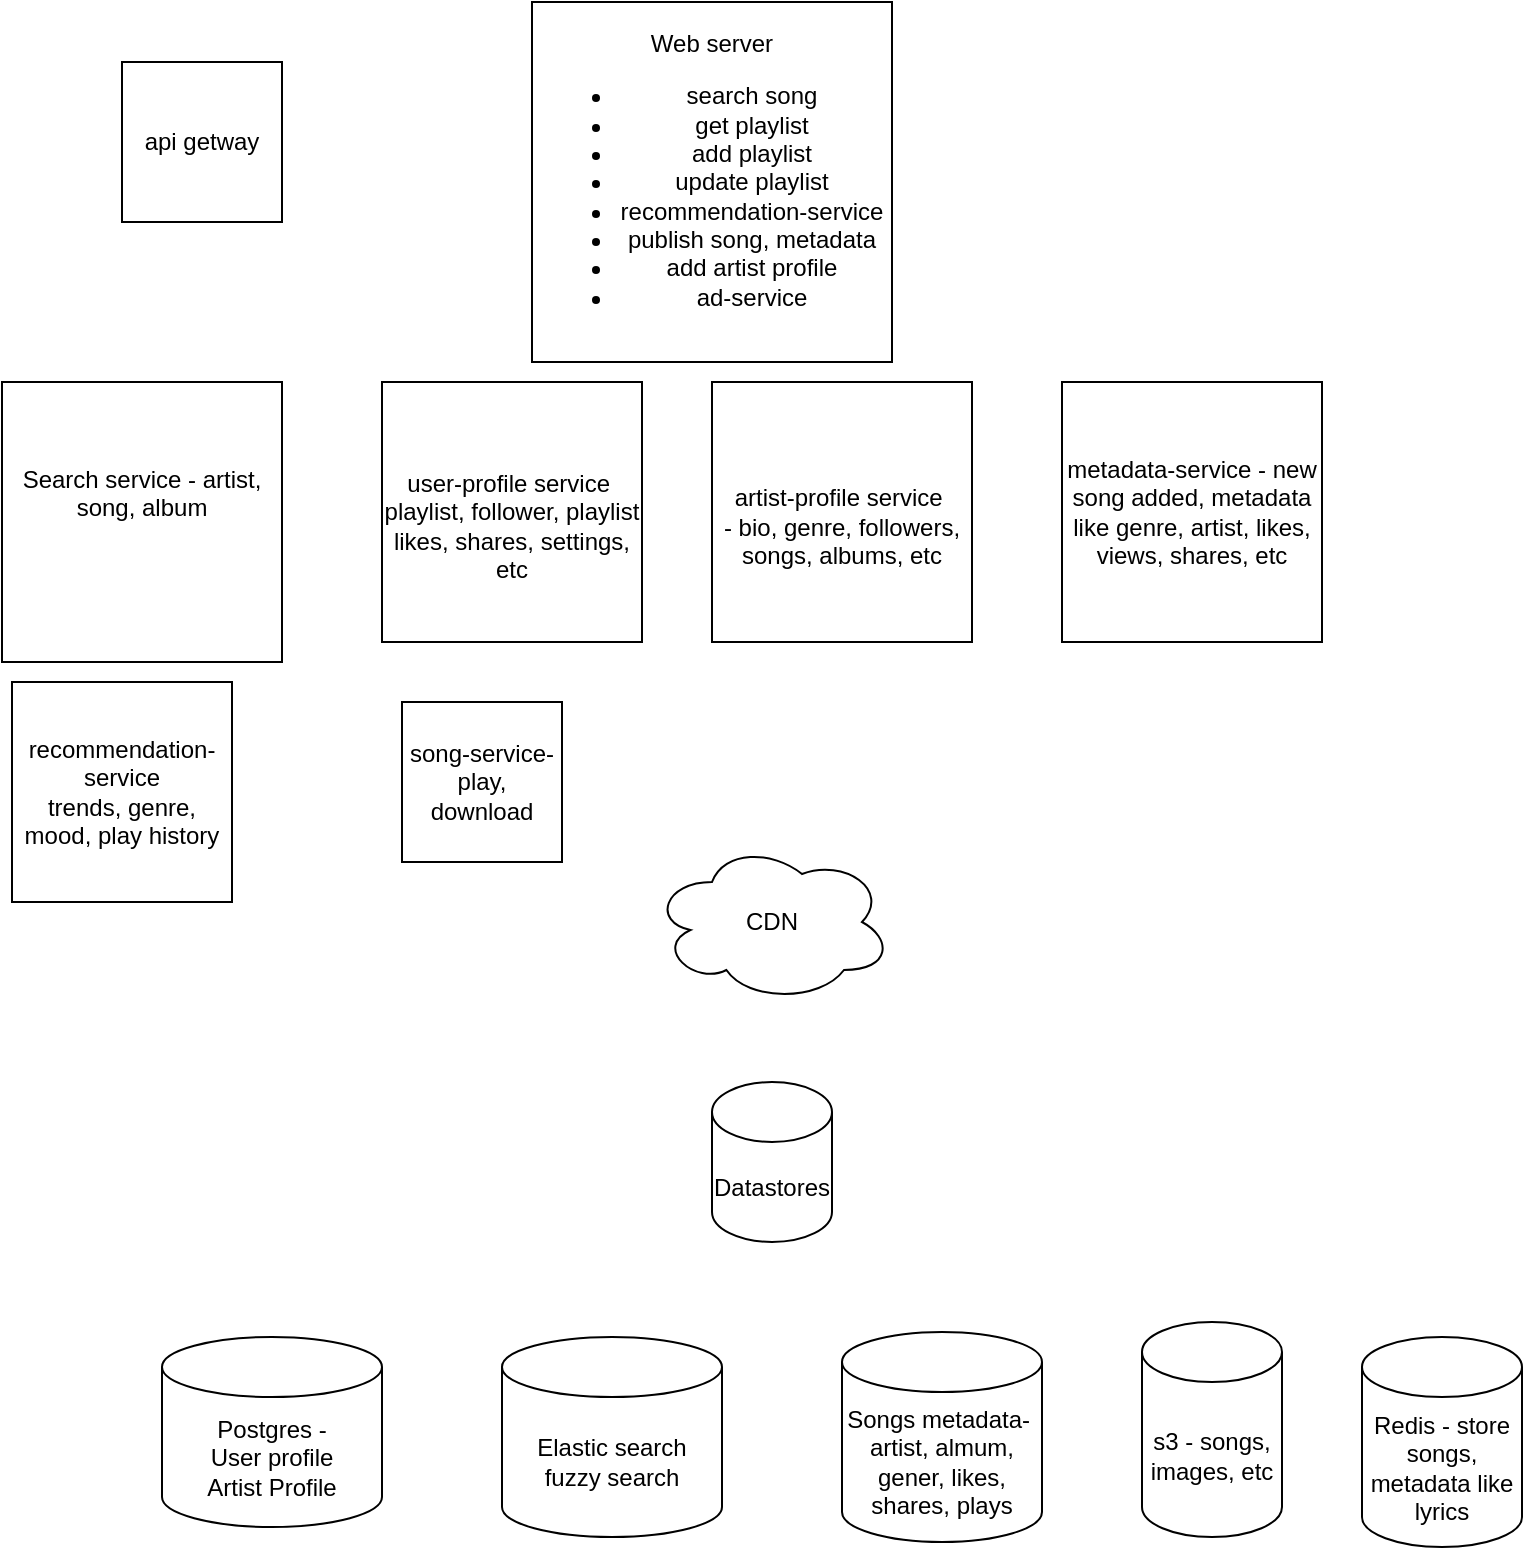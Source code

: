 <mxfile version="26.1.0">
  <diagram name="Page-1" id="pkecLZ1i8lnQ0uITvdjG">
    <mxGraphModel dx="786" dy="463" grid="1" gridSize="10" guides="1" tooltips="1" connect="1" arrows="1" fold="1" page="1" pageScale="1" pageWidth="850" pageHeight="1100" math="0" shadow="0">
      <root>
        <mxCell id="0" />
        <mxCell id="1" parent="0" />
        <mxCell id="yBr3cMkpgPPEkv_e5l39-1" value="api getway" style="whiteSpace=wrap;html=1;aspect=fixed;" vertex="1" parent="1">
          <mxGeometry x="140" y="60" width="80" height="80" as="geometry" />
        </mxCell>
        <mxCell id="yBr3cMkpgPPEkv_e5l39-2" value="Web server&lt;div&gt;&lt;ul&gt;&lt;li&gt;search song&lt;/li&gt;&lt;li&gt;get playlist&lt;/li&gt;&lt;li&gt;add playlist&lt;/li&gt;&lt;li&gt;update playlist&lt;/li&gt;&lt;li&gt;recommendation-service&lt;/li&gt;&lt;li&gt;publish song, metadata&lt;/li&gt;&lt;li&gt;add artist profile&lt;/li&gt;&lt;li&gt;ad-service&lt;/li&gt;&lt;/ul&gt;&lt;/div&gt;" style="whiteSpace=wrap;html=1;aspect=fixed;" vertex="1" parent="1">
          <mxGeometry x="345" y="30" width="180" height="180" as="geometry" />
        </mxCell>
        <mxCell id="yBr3cMkpgPPEkv_e5l39-3" value="Search service - artist, song, album&lt;div&gt;&lt;br&gt;&lt;/div&gt;&lt;div&gt;&lt;br&gt;&lt;/div&gt;" style="whiteSpace=wrap;html=1;aspect=fixed;" vertex="1" parent="1">
          <mxGeometry x="80" y="220" width="140" height="140" as="geometry" />
        </mxCell>
        <mxCell id="yBr3cMkpgPPEkv_e5l39-4" value="&lt;br&gt;user-profile service&lt;span style=&quot;background-color: transparent; color: light-dark(rgb(0, 0, 0), rgb(255, 255, 255));&quot;&gt;&amp;nbsp;&lt;/span&gt;&lt;div&gt;&lt;span style=&quot;background-color: transparent; color: light-dark(rgb(0, 0, 0), rgb(255, 255, 255));&quot;&gt;playlist, follower, playlist likes, shares, settings, etc&lt;/span&gt;&lt;/div&gt;" style="whiteSpace=wrap;html=1;aspect=fixed;" vertex="1" parent="1">
          <mxGeometry x="270" y="220" width="130" height="130" as="geometry" />
        </mxCell>
        <mxCell id="yBr3cMkpgPPEkv_e5l39-5" value="metadata-service - new song added, metadata like genre, artist, likes, views, shares, etc" style="whiteSpace=wrap;html=1;aspect=fixed;" vertex="1" parent="1">
          <mxGeometry x="610" y="220" width="130" height="130" as="geometry" />
        </mxCell>
        <mxCell id="yBr3cMkpgPPEkv_e5l39-6" value="&lt;br&gt;artist-profile service&lt;span style=&quot;background-color: transparent; color: light-dark(rgb(0, 0, 0), rgb(255, 255, 255));&quot;&gt;&amp;nbsp;&lt;/span&gt;&lt;div&gt;- bio, genre, followers, songs, albums, etc&lt;/div&gt;" style="whiteSpace=wrap;html=1;aspect=fixed;" vertex="1" parent="1">
          <mxGeometry x="435" y="220" width="130" height="130" as="geometry" />
        </mxCell>
        <mxCell id="yBr3cMkpgPPEkv_e5l39-7" value="recommendation-service&lt;div&gt;trends, genre, mood, play history&lt;/div&gt;" style="whiteSpace=wrap;html=1;aspect=fixed;" vertex="1" parent="1">
          <mxGeometry x="85" y="370" width="110" height="110" as="geometry" />
        </mxCell>
        <mxCell id="yBr3cMkpgPPEkv_e5l39-8" value="&lt;div&gt;Postgres - User&amp;nbsp;&lt;span style=&quot;background-color: transparent; color: light-dark(rgb(0, 0, 0), rgb(255, 255, 255));&quot;&gt;profile&lt;/span&gt;&lt;/div&gt;&lt;div&gt;&lt;span style=&quot;background-color: transparent; color: light-dark(rgb(0, 0, 0), rgb(255, 255, 255));&quot;&gt;Artist Profile&lt;/span&gt;&lt;/div&gt;" style="shape=cylinder3;whiteSpace=wrap;html=1;boundedLbl=1;backgroundOutline=1;size=15;" vertex="1" parent="1">
          <mxGeometry x="160" y="697.5" width="110" height="95" as="geometry" />
        </mxCell>
        <mxCell id="yBr3cMkpgPPEkv_e5l39-9" value="Elastic search&lt;div&gt;fuzzy search&lt;/div&gt;" style="shape=cylinder3;whiteSpace=wrap;html=1;boundedLbl=1;backgroundOutline=1;size=15;" vertex="1" parent="1">
          <mxGeometry x="330" y="697.5" width="110" height="100" as="geometry" />
        </mxCell>
        <mxCell id="yBr3cMkpgPPEkv_e5l39-10" value="Songs metadata-&amp;nbsp;&lt;div&gt;artist, almum, gener, likes, shares, plays&lt;/div&gt;" style="shape=cylinder3;whiteSpace=wrap;html=1;boundedLbl=1;backgroundOutline=1;size=15;" vertex="1" parent="1">
          <mxGeometry x="500" y="695" width="100" height="105" as="geometry" />
        </mxCell>
        <mxCell id="yBr3cMkpgPPEkv_e5l39-11" value="s3 - songs, images, etc" style="shape=cylinder3;whiteSpace=wrap;html=1;boundedLbl=1;backgroundOutline=1;size=15;" vertex="1" parent="1">
          <mxGeometry x="650" y="690" width="70" height="107.5" as="geometry" />
        </mxCell>
        <mxCell id="yBr3cMkpgPPEkv_e5l39-12" value="Datastores" style="shape=cylinder3;whiteSpace=wrap;html=1;boundedLbl=1;backgroundOutline=1;size=15;" vertex="1" parent="1">
          <mxGeometry x="435" y="570" width="60" height="80" as="geometry" />
        </mxCell>
        <mxCell id="yBr3cMkpgPPEkv_e5l39-13" value="CDN" style="ellipse;shape=cloud;whiteSpace=wrap;html=1;" vertex="1" parent="1">
          <mxGeometry x="405" y="450" width="120" height="80" as="geometry" />
        </mxCell>
        <mxCell id="yBr3cMkpgPPEkv_e5l39-14" value="Redis - store songs, metadata like lyrics" style="shape=cylinder3;whiteSpace=wrap;html=1;boundedLbl=1;backgroundOutline=1;size=15;" vertex="1" parent="1">
          <mxGeometry x="760" y="697.5" width="80" height="105" as="geometry" />
        </mxCell>
        <mxCell id="yBr3cMkpgPPEkv_e5l39-15" value="song-service-&lt;div&gt;play, download&lt;/div&gt;" style="whiteSpace=wrap;html=1;aspect=fixed;" vertex="1" parent="1">
          <mxGeometry x="280" y="380" width="80" height="80" as="geometry" />
        </mxCell>
      </root>
    </mxGraphModel>
  </diagram>
</mxfile>
